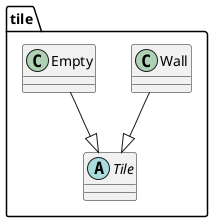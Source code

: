 @startuml

package tile{

    abstract Tile{

    }

    class Wall{

    }


    class Empty{

    }

}

Wall --|> Tile
Empty --|> Tile


@enduml
